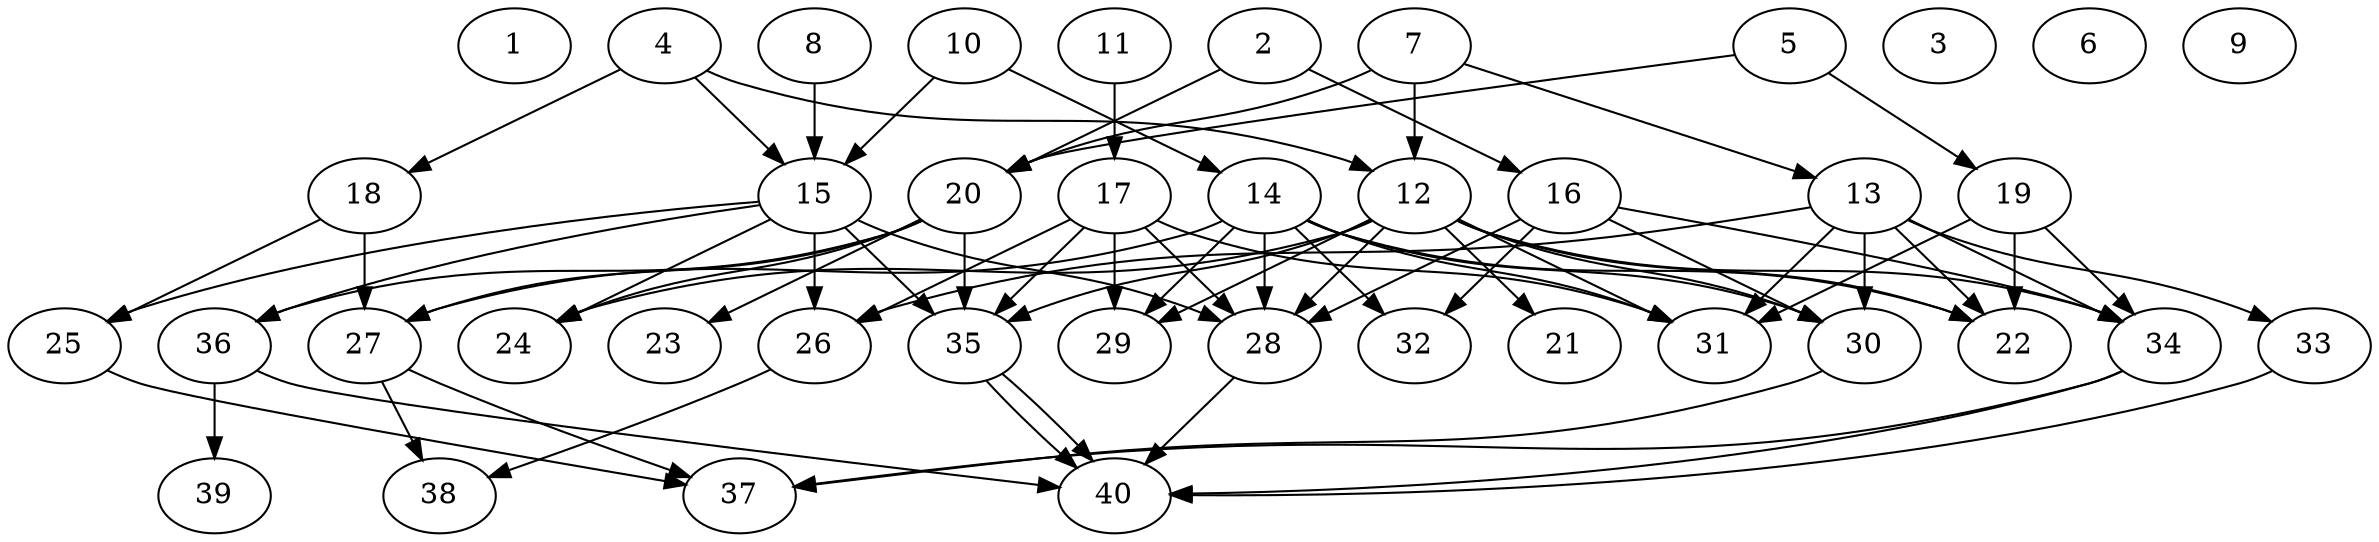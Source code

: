 // DAG automatically generated by daggen at Thu Oct  3 14:06:48 2019
// ./daggen --dot -n 40 --ccr 0.4 --fat 0.7 --regular 0.5 --density 0.5 --mindata 5242880 --maxdata 52428800 
digraph G {
  1 [size="95936000", alpha="0.00", expect_size="38374400"] 
  2 [size="38773760", alpha="0.19", expect_size="15509504"] 
  2 -> 16 [size ="15509504"]
  2 -> 20 [size ="15509504"]
  3 [size="102840320", alpha="0.14", expect_size="41136128"] 
  4 [size="41779200", alpha="0.13", expect_size="16711680"] 
  4 -> 12 [size ="16711680"]
  4 -> 15 [size ="16711680"]
  4 -> 18 [size ="16711680"]
  5 [size="104445440", alpha="0.15", expect_size="41778176"] 
  5 -> 19 [size ="41778176"]
  5 -> 20 [size ="41778176"]
  6 [size="119270400", alpha="0.11", expect_size="47708160"] 
  7 [size="28088320", alpha="0.03", expect_size="11235328"] 
  7 -> 12 [size ="11235328"]
  7 -> 13 [size ="11235328"]
  7 -> 20 [size ="11235328"]
  8 [size="32965120", alpha="0.13", expect_size="13186048"] 
  8 -> 15 [size ="13186048"]
  9 [size="71923200", alpha="0.13", expect_size="28769280"] 
  10 [size="117800960", alpha="0.08", expect_size="47120384"] 
  10 -> 14 [size ="47120384"]
  10 -> 15 [size ="47120384"]
  11 [size="85235200", alpha="0.12", expect_size="34094080"] 
  11 -> 17 [size ="34094080"]
  12 [size="87290880", alpha="0.04", expect_size="34916352"] 
  12 -> 21 [size ="34916352"]
  12 -> 22 [size ="34916352"]
  12 -> 24 [size ="34916352"]
  12 -> 28 [size ="34916352"]
  12 -> 29 [size ="34916352"]
  12 -> 30 [size ="34916352"]
  12 -> 31 [size ="34916352"]
  12 -> 34 [size ="34916352"]
  12 -> 35 [size ="34916352"]
  13 [size="80455680", alpha="0.12", expect_size="32182272"] 
  13 -> 22 [size ="32182272"]
  13 -> 26 [size ="32182272"]
  13 -> 30 [size ="32182272"]
  13 -> 31 [size ="32182272"]
  13 -> 33 [size ="32182272"]
  13 -> 34 [size ="32182272"]
  14 [size="42373120", alpha="0.19", expect_size="16949248"] 
  14 -> 22 [size ="16949248"]
  14 -> 27 [size ="16949248"]
  14 -> 28 [size ="16949248"]
  14 -> 29 [size ="16949248"]
  14 -> 30 [size ="16949248"]
  14 -> 31 [size ="16949248"]
  14 -> 32 [size ="16949248"]
  15 [size="121789440", alpha="0.17", expect_size="48715776"] 
  15 -> 24 [size ="48715776"]
  15 -> 25 [size ="48715776"]
  15 -> 26 [size ="48715776"]
  15 -> 28 [size ="48715776"]
  15 -> 35 [size ="48715776"]
  15 -> 36 [size ="48715776"]
  16 [size="93621760", alpha="0.18", expect_size="37448704"] 
  16 -> 28 [size ="37448704"]
  16 -> 30 [size ="37448704"]
  16 -> 32 [size ="37448704"]
  16 -> 34 [size ="37448704"]
  17 [size="43366400", alpha="0.00", expect_size="17346560"] 
  17 -> 26 [size ="17346560"]
  17 -> 28 [size ="17346560"]
  17 -> 29 [size ="17346560"]
  17 -> 31 [size ="17346560"]
  17 -> 35 [size ="17346560"]
  18 [size="61404160", alpha="0.07", expect_size="24561664"] 
  18 -> 25 [size ="24561664"]
  18 -> 27 [size ="24561664"]
  19 [size="19502080", alpha="0.12", expect_size="7800832"] 
  19 -> 22 [size ="7800832"]
  19 -> 31 [size ="7800832"]
  19 -> 34 [size ="7800832"]
  20 [size="97021440", alpha="0.02", expect_size="38808576"] 
  20 -> 23 [size ="38808576"]
  20 -> 24 [size ="38808576"]
  20 -> 27 [size ="38808576"]
  20 -> 35 [size ="38808576"]
  20 -> 36 [size ="38808576"]
  21 [size="26493440", alpha="0.06", expect_size="10597376"] 
  22 [size="98616320", alpha="0.14", expect_size="39446528"] 
  23 [size="124487680", alpha="0.18", expect_size="49795072"] 
  24 [size="75543040", alpha="0.06", expect_size="30217216"] 
  25 [size="66785280", alpha="0.10", expect_size="26714112"] 
  25 -> 37 [size ="26714112"]
  26 [size="48604160", alpha="0.11", expect_size="19441664"] 
  26 -> 38 [size ="19441664"]
  27 [size="34263040", alpha="0.16", expect_size="13705216"] 
  27 -> 37 [size ="13705216"]
  27 -> 38 [size ="13705216"]
  28 [size="36869120", alpha="0.03", expect_size="14747648"] 
  28 -> 40 [size ="14747648"]
  29 [size="76456960", alpha="0.01", expect_size="30582784"] 
  30 [size="32148480", alpha="0.16", expect_size="12859392"] 
  30 -> 37 [size ="12859392"]
  31 [size="45585920", alpha="0.04", expect_size="18234368"] 
  32 [size="81638400", alpha="0.04", expect_size="32655360"] 
  33 [size="48007680", alpha="0.16", expect_size="19203072"] 
  33 -> 40 [size ="19203072"]
  34 [size="34429440", alpha="0.12", expect_size="13771776"] 
  34 -> 37 [size ="13771776"]
  34 -> 40 [size ="13771776"]
  35 [size="69575680", alpha="0.07", expect_size="27830272"] 
  35 -> 40 [size ="27830272"]
  35 -> 40 [size ="27830272"]
  36 [size="126822400", alpha="0.16", expect_size="50728960"] 
  36 -> 39 [size ="50728960"]
  36 -> 40 [size ="50728960"]
  37 [size="76403200", alpha="0.10", expect_size="30561280"] 
  38 [size="51264000", alpha="0.12", expect_size="20505600"] 
  39 [size="71267840", alpha="0.15", expect_size="28507136"] 
  40 [size="77260800", alpha="0.12", expect_size="30904320"] 
}
